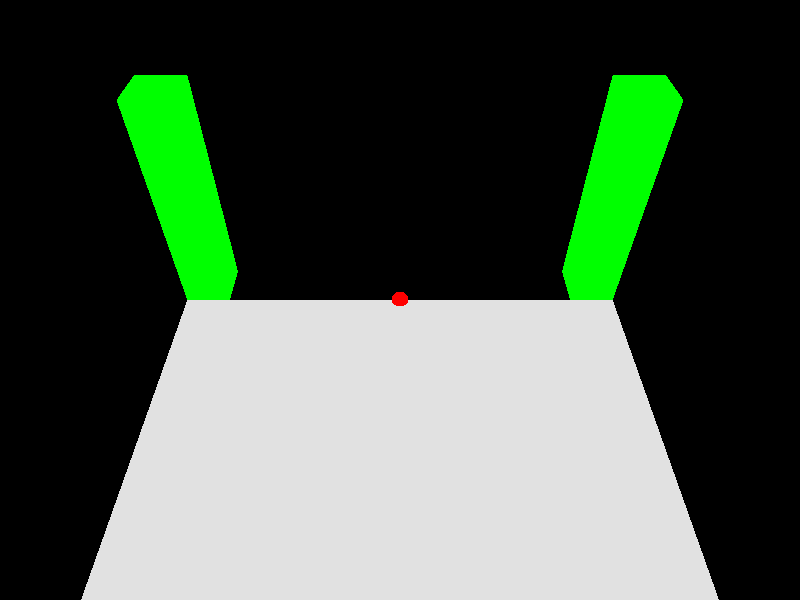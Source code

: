 #include "colors.inc"

camera {
  location <50, 50, -25>
  look_at  <0, 0,  -25>
}

media {
  scattering {
    1,
    0.1
    extinction 0.25
  }
}


sphere {
  <0, 0, -25>, 1
  texture {
    pigment { color Red}
  }
}

/*light_source {
  <0.1, 25, -2.5>
  color White
  spotlight
  radius 1
  falloff 5
  tightness 15
  media_interaction on
  media_attenuation on
  point_at <abs(sin(clock*pi)*25), 0, -25>
}*/
//------------------------
light_source {
  <0.1, 25, -47.5>
  color White
  spotlight
  radius 1
  falloff 5
  tightness 15
  media_interaction on
  media_attenuation on
  point_at <25+cos(clock*pi*2+(0*pi/3))*15, 0, -25+sin(clock*pi*2+(0*pi*3))*15>
}
light_source {
  <0.1, 25, -47.5>
  color White
  spotlight
  radius 1
  falloff 5
  tightness 15
  media_interaction on
  media_attenuation on
  point_at <25+cos(clock*pi*2+(pi/3))*15, 0, -25+sin(clock*pi*2+(pi/3))*15>
}
light_source {
  <0.1, 25, -47.5>
  color White
  spotlight
  radius 1
  falloff 5
  tightness 15
  media_interaction on
  media_attenuation on
  point_at <25+cos(clock*pi*2+(2*pi/3))*15, 0, -25+sin(clock*pi*2+(2*pi/3))*15>
}
light_source {
  <0.1, 25, -47.5>
  color White
  spotlight
  radius 1
  falloff 5
  tightness 15
  media_interaction on
  media_attenuation on
  point_at <25+cos(clock*pi*2+(3*pi/3))*15, 0, -25+sin(clock*pi*2+(3*pi/3))*15>
}
light_source {
  <0.1, 25, -47.5>
  color White
  spotlight
  radius 1
  falloff 5
  tightness 15
  media_interaction on
  media_attenuation on
  point_at <25+cos(clock*pi*2+(4*pi/3))*15, 0, -25+sin(clock*pi*2+(4*pi*3))*15>
}
light_source {
  <0.1, 25, -47.5>
  color White
  spotlight
  radius 1
  falloff 5
  tightness 15
  media_interaction on
  media_attenuation on
  point_at <25+cos(clock*pi*2+(5*pi/3))*15, 0, -25+sin(clock*pi*2+(5*pi/3))*15>
}


box {
    <0, -1, 0>,  // Near lower left corner
    <50, 0, -50>   // Far upper right corner
    texture {
      pigment { color Gray }
    }
  }

box {
    <0, 0, 0>,  // Near lower left corner
    <-5,  25, -5>   // Far upper right corner
    texture {
      pigment { color Green }
    }
  }

box {
    <0, 0, -50>,  // Near lower left corner
    <-5,  25, -45>   // Far upper right corner
    texture {
      pigment { color Green }
    }
  }
